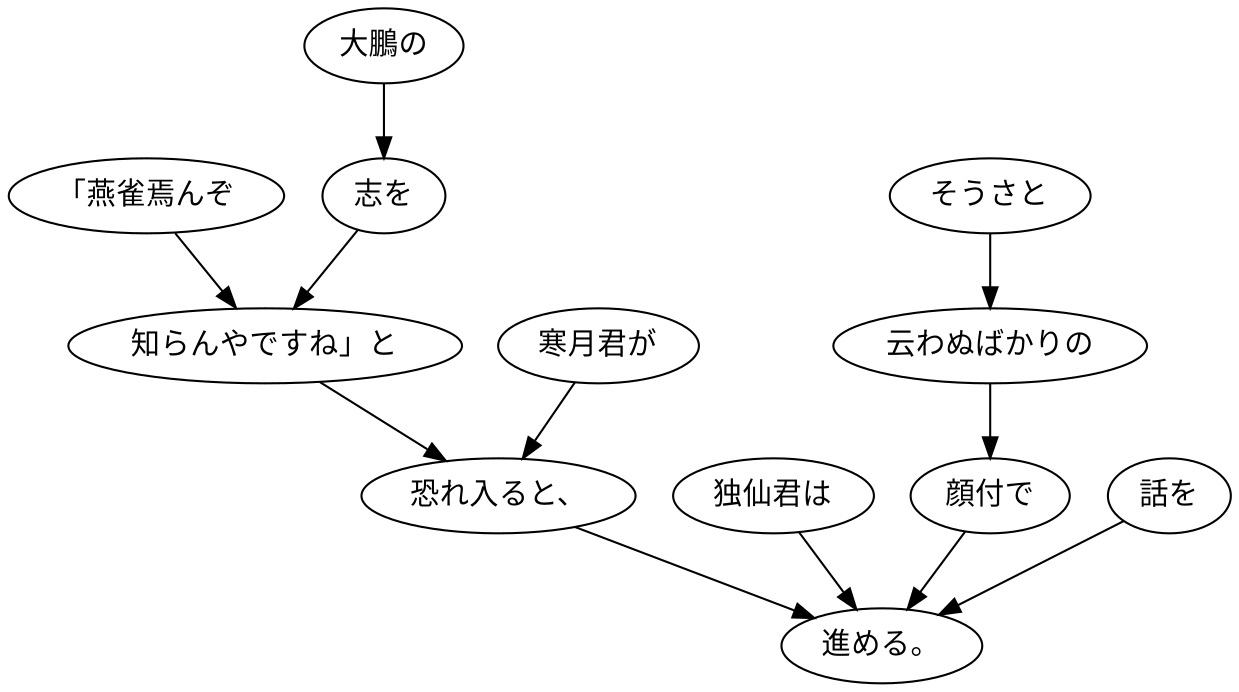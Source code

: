 digraph graph8646 {
	node0 [label="「燕雀焉んぞ"];
	node1 [label="大鵬の"];
	node2 [label="志を"];
	node3 [label="知らんやですね」と"];
	node4 [label="寒月君が"];
	node5 [label="恐れ入ると、"];
	node6 [label="独仙君は"];
	node7 [label="そうさと"];
	node8 [label="云わぬばかりの"];
	node9 [label="顔付で"];
	node10 [label="話を"];
	node11 [label="進める。"];
	node0 -> node3;
	node1 -> node2;
	node2 -> node3;
	node3 -> node5;
	node4 -> node5;
	node5 -> node11;
	node6 -> node11;
	node7 -> node8;
	node8 -> node9;
	node9 -> node11;
	node10 -> node11;
}
